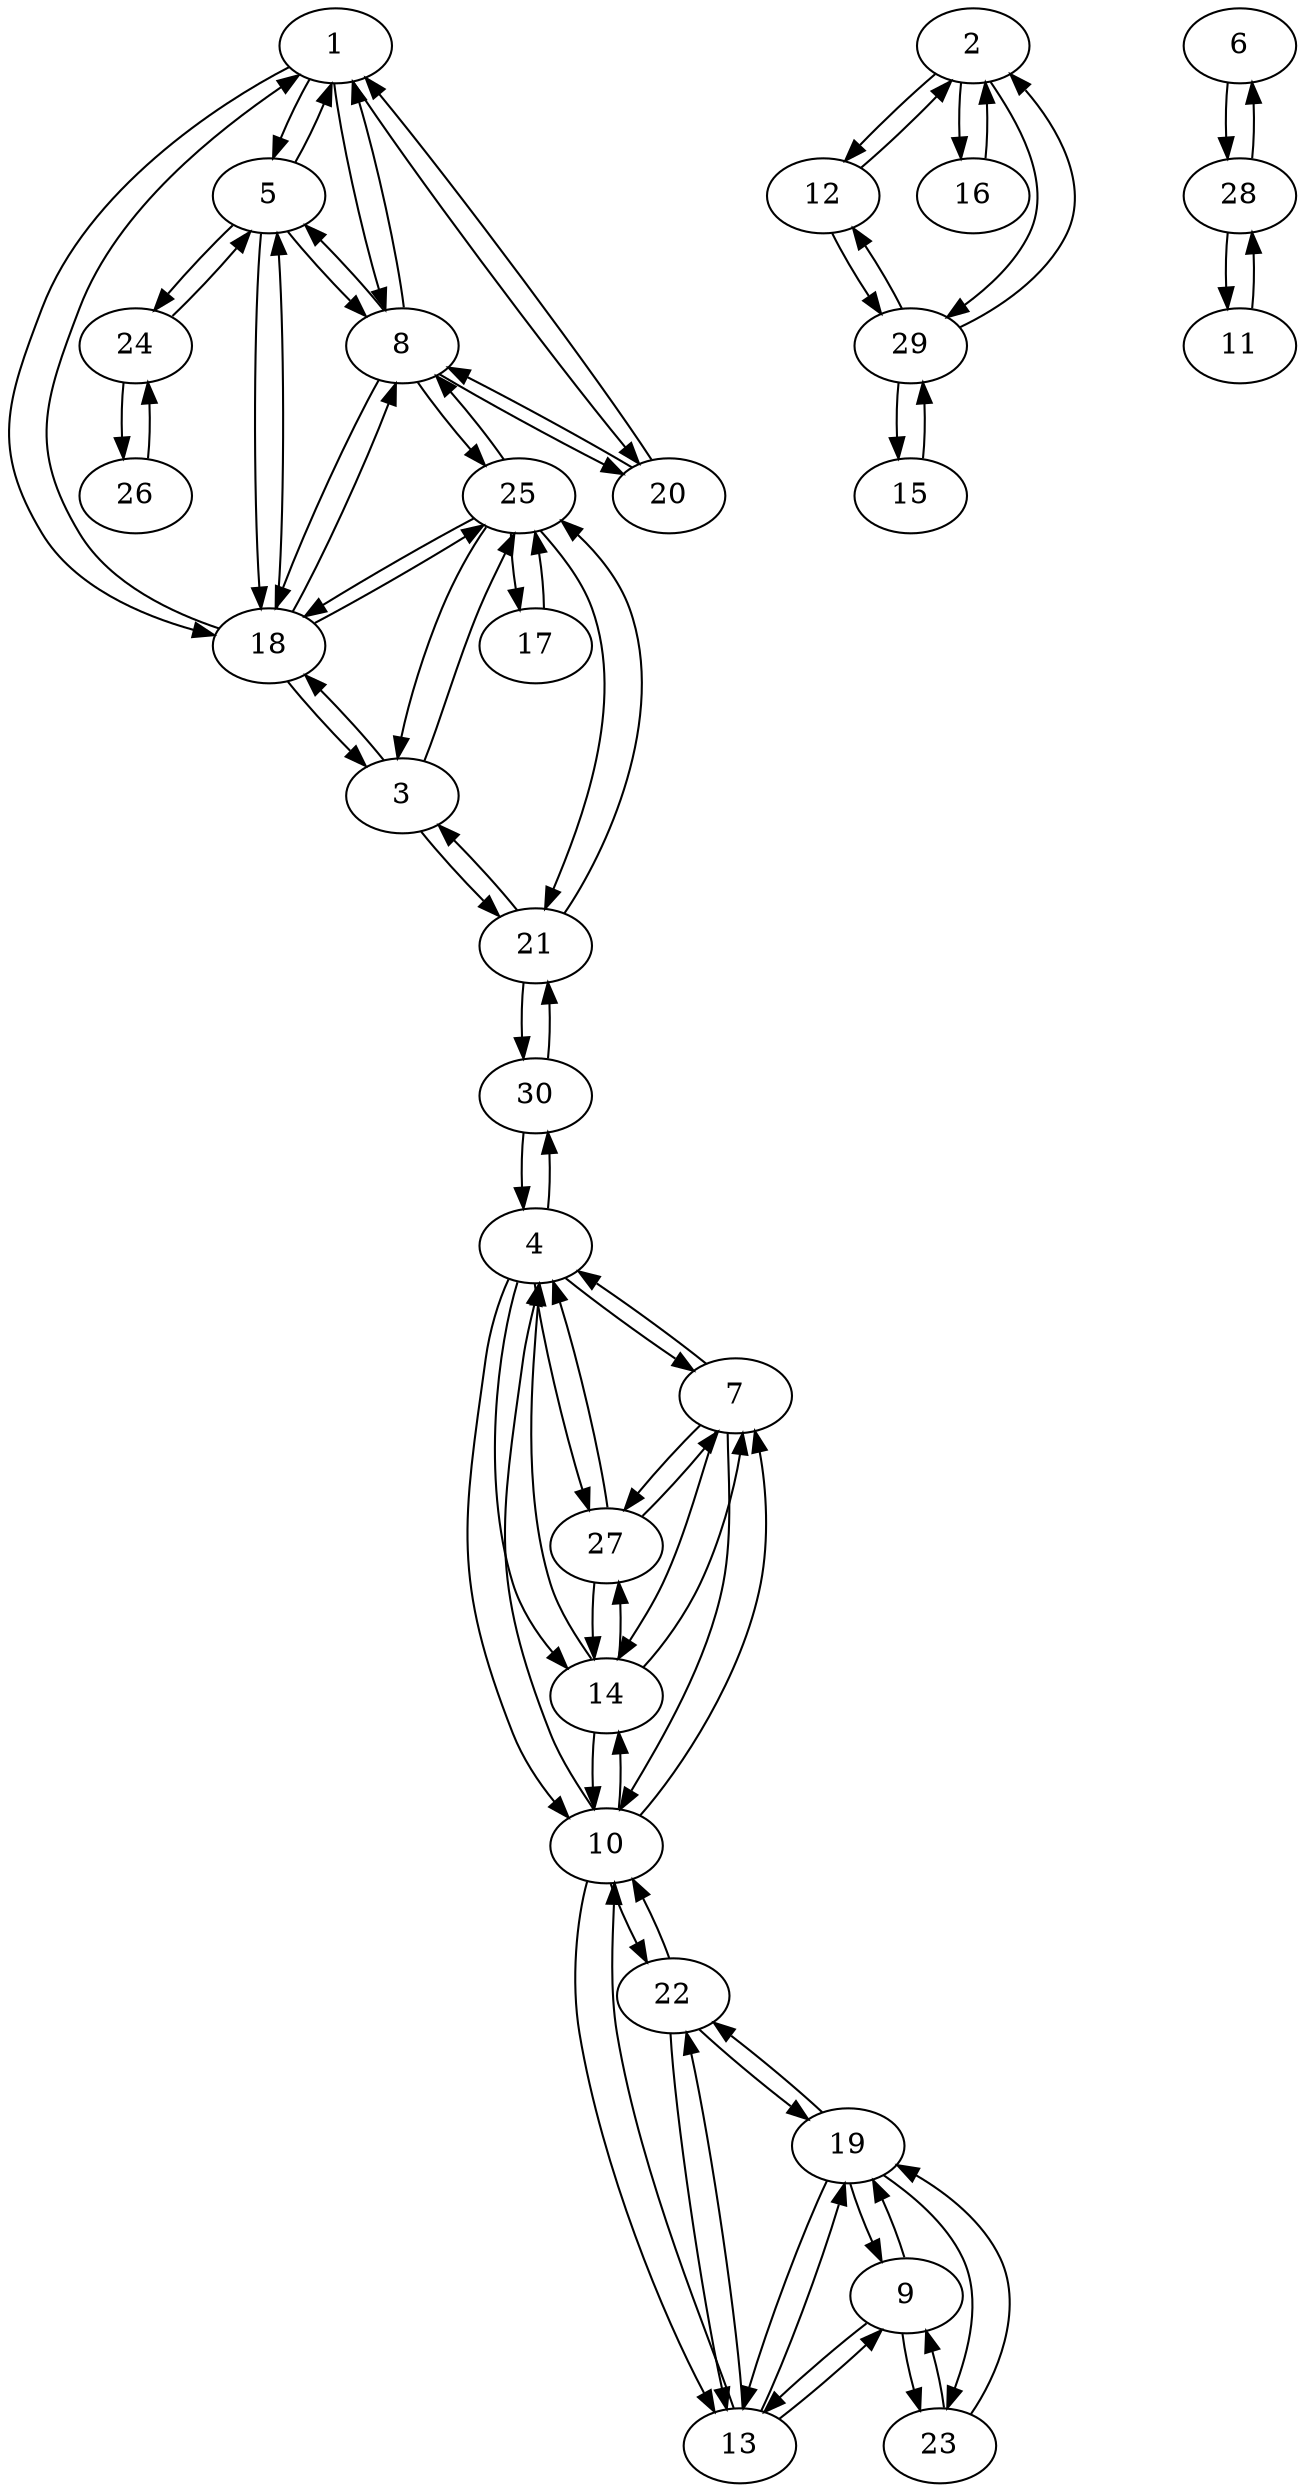digraph sample {
1 -> 5;
5 -> 1;
1 -> 8;
8 -> 1;
1 -> 18;
18 -> 1;
1 -> 20;
20 -> 1;
2 -> 12;
12 -> 2;
2 -> 16;
16 -> 2;
2 -> 29;
29 -> 2;
3 -> 18;
18 -> 3;
3 -> 21;
21 -> 3;
3 -> 25;
25 -> 3;
4 -> 7;
7 -> 4;
4 -> 10;
10 -> 4;
4 -> 14;
14 -> 4;
4 -> 27;
27 -> 4;
4 -> 30;
30 -> 4;
5 -> 8;
8 -> 5;
5 -> 18;
18 -> 5;
5 -> 24;
24 -> 5;
6 -> 28;
28 -> 6;
7 -> 10;
10 -> 7;
7 -> 14;
14 -> 7;
7 -> 27;
27 -> 7;
8 -> 18;
18 -> 8;
8 -> 20;
20 -> 8;
8 -> 25;
25 -> 8;
9 -> 13;
13 -> 9;
9 -> 19;
19 -> 9;
9 -> 23;
23 -> 9;
10 -> 13;
13 -> 10;
10 -> 14;
14 -> 10;
10 -> 22;
22 -> 10;
11 -> 28;
28 -> 11;
12 -> 29;
29 -> 12;
13 -> 19;
19 -> 13;
13 -> 22;
22 -> 13;
14 -> 27;
27 -> 14;
15 -> 29;
29 -> 15;
17 -> 25;
25 -> 17;
18 -> 25;
25 -> 18;
19 -> 22;
22 -> 19;
19 -> 23;
23 -> 19;
21 -> 25;
25 -> 21;
21 -> 30;
30 -> 21;
24 -> 26;
26 -> 24;
}